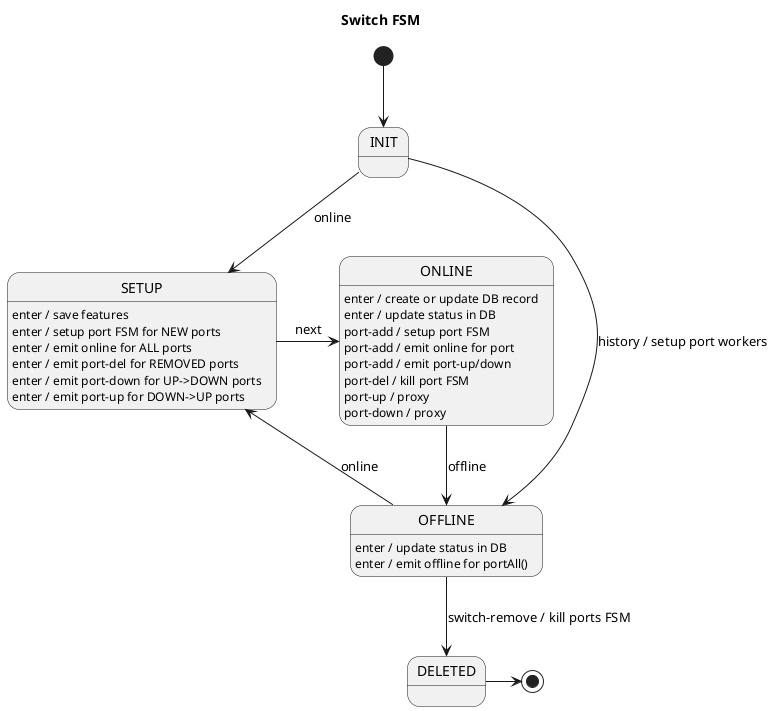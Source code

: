 Internal data:
* switchId
* list of portNumber+upState

Input signals:
* history
* online
* offline
* port-add
* port-del
* port-up
* port-down

Output signals:
* online
* offline
* setup-port
* remove-port
* port-up
* port-down

@startuml
title Switch FSM

[*] --> INIT

INIT --> OFFLINE : history / setup port workers
INIT --> SETUP : online

SETUP : enter / save features
SETUP : enter / setup port FSM for NEW ports
SETUP : enter / emit online for ALL ports
SETUP : enter / emit port-del for REMOVED ports
SETUP : enter / emit port-down for UP->DOWN ports
SETUP : enter / emit port-up for DOWN->UP ports
SETUP -r-> ONLINE : next

ONLINE : enter / create or update DB record
ONLINE : enter / update status in DB
ONLINE : port-add / setup port FSM
ONLINE : port-add / emit online for port
ONLINE : port-add / emit port-up/down
ONLINE : port-del / kill port FSM
ONLINE : port-up / proxy
ONLINE : port-down / proxy
ONLINE --> OFFLINE : offline

OFFLINE : enter / update status in DB
OFFLINE : enter / emit offline for portAll()
OFFLINE --> SETUP : online
OFFLINE --> DELETED: switch-remove / kill ports FSM
DELETED -> [*]

@enduml
